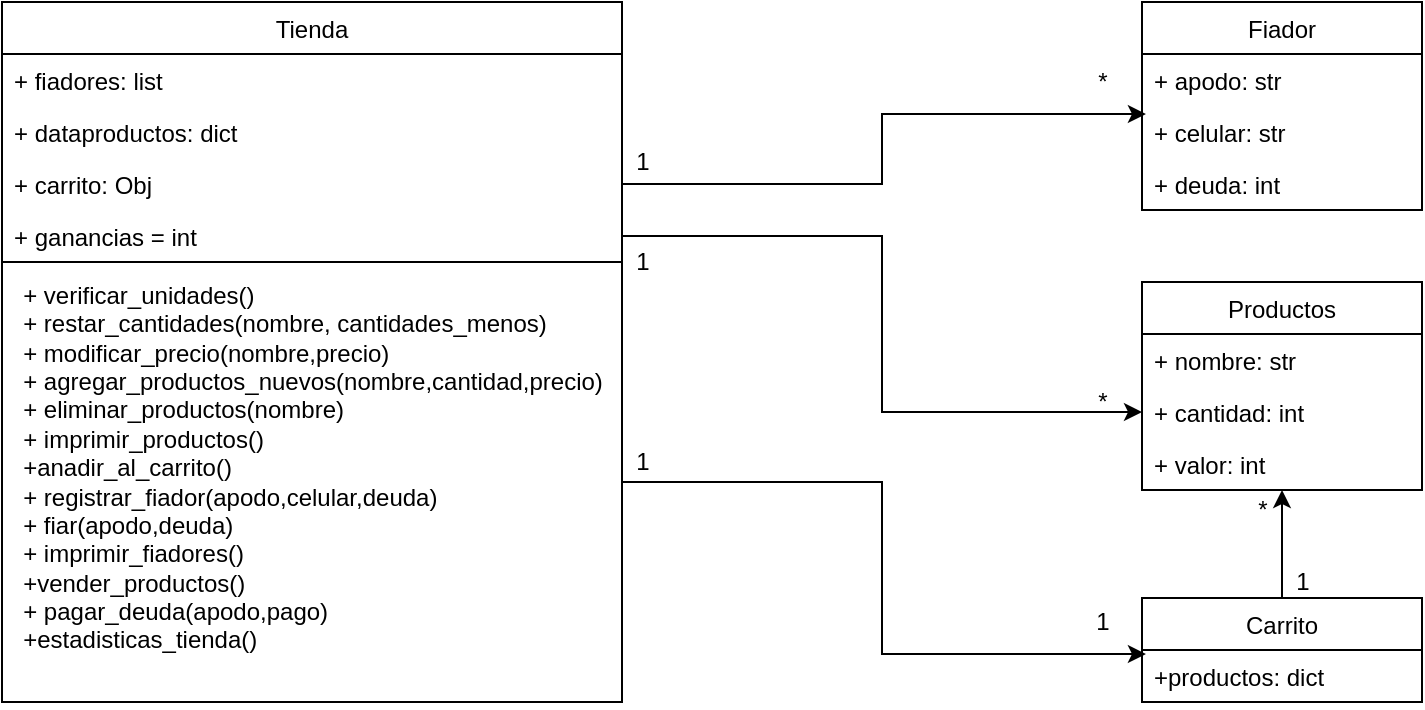 <mxfile version="18.0.6" type="device"><diagram id="TJzLSVow-942fNNicZzM" name="Page-1"><mxGraphModel dx="1381" dy="764" grid="1" gridSize="10" guides="1" tooltips="1" connect="1" arrows="1" fold="1" page="1" pageScale="1" pageWidth="827" pageHeight="1169" math="0" shadow="0"><root><mxCell id="0"/><mxCell id="1" parent="0"/><mxCell id="5E-vDc29_HH0MqIKmYq--9" value="Tienda" style="swimlane;fontStyle=0;childLayout=stackLayout;horizontal=1;startSize=26;fillColor=none;horizontalStack=0;resizeParent=1;resizeParentMax=0;resizeLast=0;collapsible=1;marginBottom=0;" vertex="1" parent="1"><mxGeometry x="50" y="50" width="310" height="130" as="geometry"/></mxCell><mxCell id="5E-vDc29_HH0MqIKmYq--10" value="+ fiadores: list" style="text;strokeColor=none;fillColor=none;align=left;verticalAlign=top;spacingLeft=4;spacingRight=4;overflow=hidden;rotatable=0;points=[[0,0.5],[1,0.5]];portConstraint=eastwest;" vertex="1" parent="5E-vDc29_HH0MqIKmYq--9"><mxGeometry y="26" width="310" height="26" as="geometry"/></mxCell><mxCell id="5E-vDc29_HH0MqIKmYq--11" value="+ dataproductos: dict" style="text;strokeColor=none;fillColor=none;align=left;verticalAlign=top;spacingLeft=4;spacingRight=4;overflow=hidden;rotatable=0;points=[[0,0.5],[1,0.5]];portConstraint=eastwest;" vertex="1" parent="5E-vDc29_HH0MqIKmYq--9"><mxGeometry y="52" width="310" height="26" as="geometry"/></mxCell><mxCell id="5E-vDc29_HH0MqIKmYq--12" value="+ carrito: Obj" style="text;strokeColor=none;fillColor=none;align=left;verticalAlign=top;spacingLeft=4;spacingRight=4;overflow=hidden;rotatable=0;points=[[0,0.5],[1,0.5]];portConstraint=eastwest;" vertex="1" parent="5E-vDc29_HH0MqIKmYq--9"><mxGeometry y="78" width="310" height="26" as="geometry"/></mxCell><mxCell id="5E-vDc29_HH0MqIKmYq--13" value="+ ganancias = int" style="text;strokeColor=none;fillColor=none;align=left;verticalAlign=top;spacingLeft=4;spacingRight=4;overflow=hidden;rotatable=0;points=[[0,0.5],[1,0.5]];portConstraint=eastwest;" vertex="1" parent="5E-vDc29_HH0MqIKmYq--9"><mxGeometry y="104" width="310" height="26" as="geometry"/></mxCell><mxCell id="5E-vDc29_HH0MqIKmYq--17" value="Fiador" style="swimlane;fontStyle=0;childLayout=stackLayout;horizontal=1;startSize=26;fillColor=none;horizontalStack=0;resizeParent=1;resizeParentMax=0;resizeLast=0;collapsible=1;marginBottom=0;" vertex="1" parent="1"><mxGeometry x="620" y="50" width="140" height="104" as="geometry"/></mxCell><mxCell id="5E-vDc29_HH0MqIKmYq--18" value="+ apodo: str" style="text;strokeColor=none;fillColor=none;align=left;verticalAlign=top;spacingLeft=4;spacingRight=4;overflow=hidden;rotatable=0;points=[[0,0.5],[1,0.5]];portConstraint=eastwest;" vertex="1" parent="5E-vDc29_HH0MqIKmYq--17"><mxGeometry y="26" width="140" height="26" as="geometry"/></mxCell><mxCell id="5E-vDc29_HH0MqIKmYq--19" value="+ celular: str" style="text;strokeColor=none;fillColor=none;align=left;verticalAlign=top;spacingLeft=4;spacingRight=4;overflow=hidden;rotatable=0;points=[[0,0.5],[1,0.5]];portConstraint=eastwest;" vertex="1" parent="5E-vDc29_HH0MqIKmYq--17"><mxGeometry y="52" width="140" height="26" as="geometry"/></mxCell><mxCell id="5E-vDc29_HH0MqIKmYq--20" value="+ deuda: int" style="text;strokeColor=none;fillColor=none;align=left;verticalAlign=top;spacingLeft=4;spacingRight=4;overflow=hidden;rotatable=0;points=[[0,0.5],[1,0.5]];portConstraint=eastwest;" vertex="1" parent="5E-vDc29_HH0MqIKmYq--17"><mxGeometry y="78" width="140" height="26" as="geometry"/></mxCell><mxCell id="5E-vDc29_HH0MqIKmYq--21" value="Productos" style="swimlane;fontStyle=0;childLayout=stackLayout;horizontal=1;startSize=26;fillColor=none;horizontalStack=0;resizeParent=1;resizeParentMax=0;resizeLast=0;collapsible=1;marginBottom=0;" vertex="1" parent="1"><mxGeometry x="620" y="190" width="140" height="104" as="geometry"/></mxCell><mxCell id="5E-vDc29_HH0MqIKmYq--22" value="+ nombre: str" style="text;strokeColor=none;fillColor=none;align=left;verticalAlign=top;spacingLeft=4;spacingRight=4;overflow=hidden;rotatable=0;points=[[0,0.5],[1,0.5]];portConstraint=eastwest;" vertex="1" parent="5E-vDc29_HH0MqIKmYq--21"><mxGeometry y="26" width="140" height="26" as="geometry"/></mxCell><mxCell id="5E-vDc29_HH0MqIKmYq--23" value="+ cantidad: int" style="text;strokeColor=none;fillColor=none;align=left;verticalAlign=top;spacingLeft=4;spacingRight=4;overflow=hidden;rotatable=0;points=[[0,0.5],[1,0.5]];portConstraint=eastwest;" vertex="1" parent="5E-vDc29_HH0MqIKmYq--21"><mxGeometry y="52" width="140" height="26" as="geometry"/></mxCell><mxCell id="5E-vDc29_HH0MqIKmYq--24" value="+ valor: int" style="text;strokeColor=none;fillColor=none;align=left;verticalAlign=top;spacingLeft=4;spacingRight=4;overflow=hidden;rotatable=0;points=[[0,0.5],[1,0.5]];portConstraint=eastwest;" vertex="1" parent="5E-vDc29_HH0MqIKmYq--21"><mxGeometry y="78" width="140" height="26" as="geometry"/></mxCell><mxCell id="5E-vDc29_HH0MqIKmYq--63" style="edgeStyle=orthogonalEdgeStyle;rounded=0;orthogonalLoop=1;jettySize=auto;html=1;exitX=0.5;exitY=0;exitDx=0;exitDy=0;entryX=0.5;entryY=1;entryDx=0;entryDy=0;entryPerimeter=0;" edge="1" parent="1" source="5E-vDc29_HH0MqIKmYq--25" target="5E-vDc29_HH0MqIKmYq--24"><mxGeometry relative="1" as="geometry"/></mxCell><mxCell id="5E-vDc29_HH0MqIKmYq--25" value="Carrito" style="swimlane;fontStyle=0;childLayout=stackLayout;horizontal=1;startSize=26;fillColor=none;horizontalStack=0;resizeParent=1;resizeParentMax=0;resizeLast=0;collapsible=1;marginBottom=0;" vertex="1" parent="1"><mxGeometry x="620" y="348" width="140" height="52" as="geometry"/></mxCell><mxCell id="5E-vDc29_HH0MqIKmYq--26" value="+productos: dict" style="text;strokeColor=none;fillColor=none;align=left;verticalAlign=top;spacingLeft=4;spacingRight=4;overflow=hidden;rotatable=0;points=[[0,0.5],[1,0.5]];portConstraint=eastwest;" vertex="1" parent="5E-vDc29_HH0MqIKmYq--25"><mxGeometry y="26" width="140" height="26" as="geometry"/></mxCell><mxCell id="5E-vDc29_HH0MqIKmYq--62" style="edgeStyle=orthogonalEdgeStyle;rounded=0;orthogonalLoop=1;jettySize=auto;html=1;exitX=1;exitY=0.5;exitDx=0;exitDy=0;entryX=0.014;entryY=0.077;entryDx=0;entryDy=0;entryPerimeter=0;" edge="1" parent="1" source="5E-vDc29_HH0MqIKmYq--54" target="5E-vDc29_HH0MqIKmYq--26"><mxGeometry relative="1" as="geometry"/></mxCell><mxCell id="5E-vDc29_HH0MqIKmYq--54" value="&lt;div style=&quot;text-align: left;&quot;&gt;&lt;span style=&quot;background-color: initial;&quot;&gt;+ verificar_unidades()&lt;/span&gt;&lt;/div&gt;&lt;div style=&quot;text-align: left;&quot;&gt;&lt;span style=&quot;background-color: initial;&quot;&gt;+ restar_cantidades(nombre, cantidades_menos)&lt;/span&gt;&lt;/div&gt;&lt;div style=&quot;text-align: left;&quot;&gt;&lt;span style=&quot;background-color: initial;&quot;&gt;+ modificar_precio(nombre,precio)&lt;/span&gt;&lt;/div&gt;&lt;div style=&quot;text-align: left;&quot;&gt;&lt;span style=&quot;background-color: initial;&quot;&gt;+ agregar_productos_nuevos(nombre,cantidad,precio)&lt;/span&gt;&lt;/div&gt;&lt;div style=&quot;text-align: left;&quot;&gt;&lt;span style=&quot;background-color: initial;&quot;&gt;+ eliminar_productos(nombre)&lt;/span&gt;&lt;/div&gt;&lt;div style=&quot;text-align: left;&quot;&gt;&lt;span style=&quot;background-color: initial;&quot;&gt;+ imprimir_productos()&lt;/span&gt;&lt;/div&gt;&lt;div style=&quot;text-align: left;&quot;&gt;&lt;span style=&quot;background-color: initial;&quot;&gt;+anadir_al_carrito()&lt;/span&gt;&lt;/div&gt;&lt;div style=&quot;text-align: left;&quot;&gt;&lt;span style=&quot;background-color: initial;&quot;&gt;+ registrar_fiador(apodo,celular,deuda)&lt;/span&gt;&lt;/div&gt;&lt;div style=&quot;text-align: left;&quot;&gt;&lt;span style=&quot;background-color: initial;&quot;&gt;+ fiar(apodo,deuda)&lt;/span&gt;&lt;/div&gt;&lt;div style=&quot;text-align: left;&quot;&gt;&lt;span style=&quot;background-color: initial;&quot;&gt;+ imprimir_fiadores()&lt;/span&gt;&lt;/div&gt;&lt;div style=&quot;text-align: left;&quot;&gt;&lt;span style=&quot;background-color: initial;&quot;&gt;+vender_productos()&lt;/span&gt;&lt;/div&gt;&lt;div style=&quot;text-align: left;&quot;&gt;&lt;span style=&quot;background-color: initial;&quot;&gt;+ pagar_deuda(apodo,pago)&lt;/span&gt;&lt;/div&gt;&lt;div style=&quot;text-align: left;&quot;&gt;&lt;span style=&quot;background-color: initial;&quot;&gt;+estadisticas_tienda()&lt;/span&gt;&lt;/div&gt;&lt;div style=&quot;text-align: left;&quot;&gt;&lt;br&gt;&lt;/div&gt;&lt;div style=&quot;text-align: justify;&quot;&gt;&lt;/div&gt;" style="html=1;" vertex="1" parent="1"><mxGeometry x="50" y="180" width="310" height="220" as="geometry"/></mxCell><mxCell id="5E-vDc29_HH0MqIKmYq--56" style="edgeStyle=orthogonalEdgeStyle;rounded=0;orthogonalLoop=1;jettySize=auto;html=1;exitX=1;exitY=0.5;exitDx=0;exitDy=0;entryX=0.014;entryY=1.154;entryDx=0;entryDy=0;entryPerimeter=0;" edge="1" parent="1" source="5E-vDc29_HH0MqIKmYq--12" target="5E-vDc29_HH0MqIKmYq--18"><mxGeometry relative="1" as="geometry"><mxPoint x="500" y="90" as="targetPoint"/></mxGeometry></mxCell><mxCell id="5E-vDc29_HH0MqIKmYq--57" style="edgeStyle=orthogonalEdgeStyle;rounded=0;orthogonalLoop=1;jettySize=auto;html=1;exitX=1;exitY=0.5;exitDx=0;exitDy=0;entryX=0;entryY=0.5;entryDx=0;entryDy=0;" edge="1" parent="1" source="5E-vDc29_HH0MqIKmYq--13" target="5E-vDc29_HH0MqIKmYq--23"><mxGeometry relative="1" as="geometry"><mxPoint x="450" y="270" as="targetPoint"/></mxGeometry></mxCell><mxCell id="5E-vDc29_HH0MqIKmYq--58" value="*" style="text;html=1;align=center;verticalAlign=middle;resizable=0;points=[];autosize=1;strokeColor=none;fillColor=none;" vertex="1" parent="1"><mxGeometry x="590" y="240" width="20" height="20" as="geometry"/></mxCell><mxCell id="5E-vDc29_HH0MqIKmYq--59" value="*" style="text;html=1;align=center;verticalAlign=middle;resizable=0;points=[];autosize=1;strokeColor=none;fillColor=none;" vertex="1" parent="1"><mxGeometry x="590" y="80" width="20" height="20" as="geometry"/></mxCell><mxCell id="5E-vDc29_HH0MqIKmYq--60" value="1" style="text;html=1;align=center;verticalAlign=middle;resizable=0;points=[];autosize=1;strokeColor=none;fillColor=none;" vertex="1" parent="1"><mxGeometry x="360" y="120" width="20" height="20" as="geometry"/></mxCell><mxCell id="5E-vDc29_HH0MqIKmYq--61" value="1" style="text;html=1;align=center;verticalAlign=middle;resizable=0;points=[];autosize=1;strokeColor=none;fillColor=none;" vertex="1" parent="1"><mxGeometry x="360" y="170" width="20" height="20" as="geometry"/></mxCell><mxCell id="5E-vDc29_HH0MqIKmYq--64" value="1" style="text;html=1;align=center;verticalAlign=middle;resizable=0;points=[];autosize=1;strokeColor=none;fillColor=none;" vertex="1" parent="1"><mxGeometry x="590" y="350" width="20" height="20" as="geometry"/></mxCell><mxCell id="5E-vDc29_HH0MqIKmYq--65" value="1" style="text;html=1;align=center;verticalAlign=middle;resizable=0;points=[];autosize=1;strokeColor=none;fillColor=none;" vertex="1" parent="1"><mxGeometry x="360" y="270" width="20" height="20" as="geometry"/></mxCell><mxCell id="5E-vDc29_HH0MqIKmYq--66" value="1" style="text;html=1;align=center;verticalAlign=middle;resizable=0;points=[];autosize=1;strokeColor=none;fillColor=none;" vertex="1" parent="1"><mxGeometry x="690" y="330" width="20" height="20" as="geometry"/></mxCell><mxCell id="5E-vDc29_HH0MqIKmYq--68" value="*" style="text;html=1;align=center;verticalAlign=middle;resizable=0;points=[];autosize=1;strokeColor=none;fillColor=none;" vertex="1" parent="1"><mxGeometry x="670" y="294" width="20" height="20" as="geometry"/></mxCell></root></mxGraphModel></diagram></mxfile>